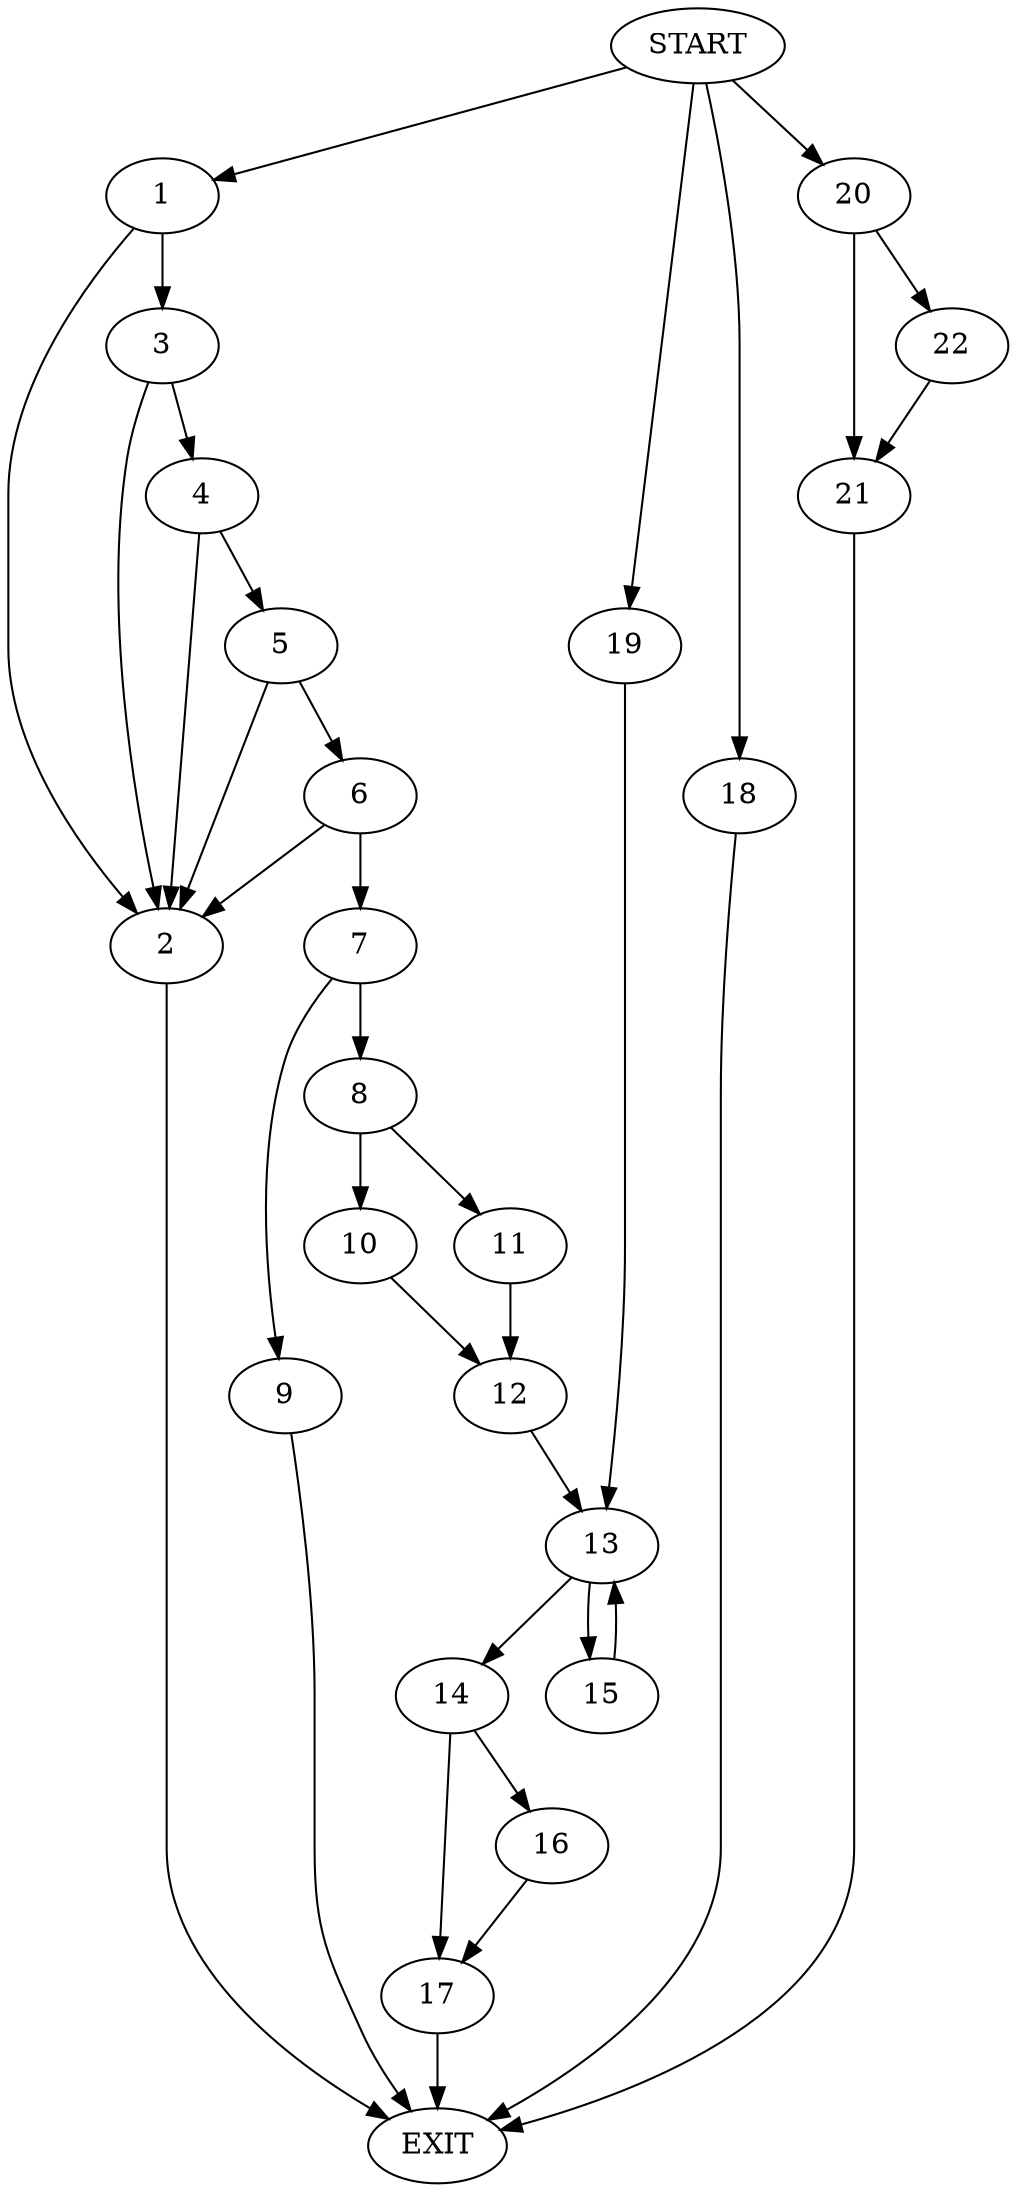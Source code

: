 digraph {
0 [label="START"]
23 [label="EXIT"]
0 -> 1
1 -> 2
1 -> 3
3 -> 2
3 -> 4
2 -> 23
4 -> 5
4 -> 2
5 -> 2
5 -> 6
6 -> 2
6 -> 7
7 -> 8
7 -> 9
8 -> 10
8 -> 11
9 -> 23
10 -> 12
11 -> 12
12 -> 13
13 -> 14
13 -> 15
15 -> 13
14 -> 16
14 -> 17
0 -> 18
18 -> 23
0 -> 19
19 -> 13
17 -> 23
16 -> 17
0 -> 20
20 -> 21
20 -> 22
22 -> 21
21 -> 23
}
